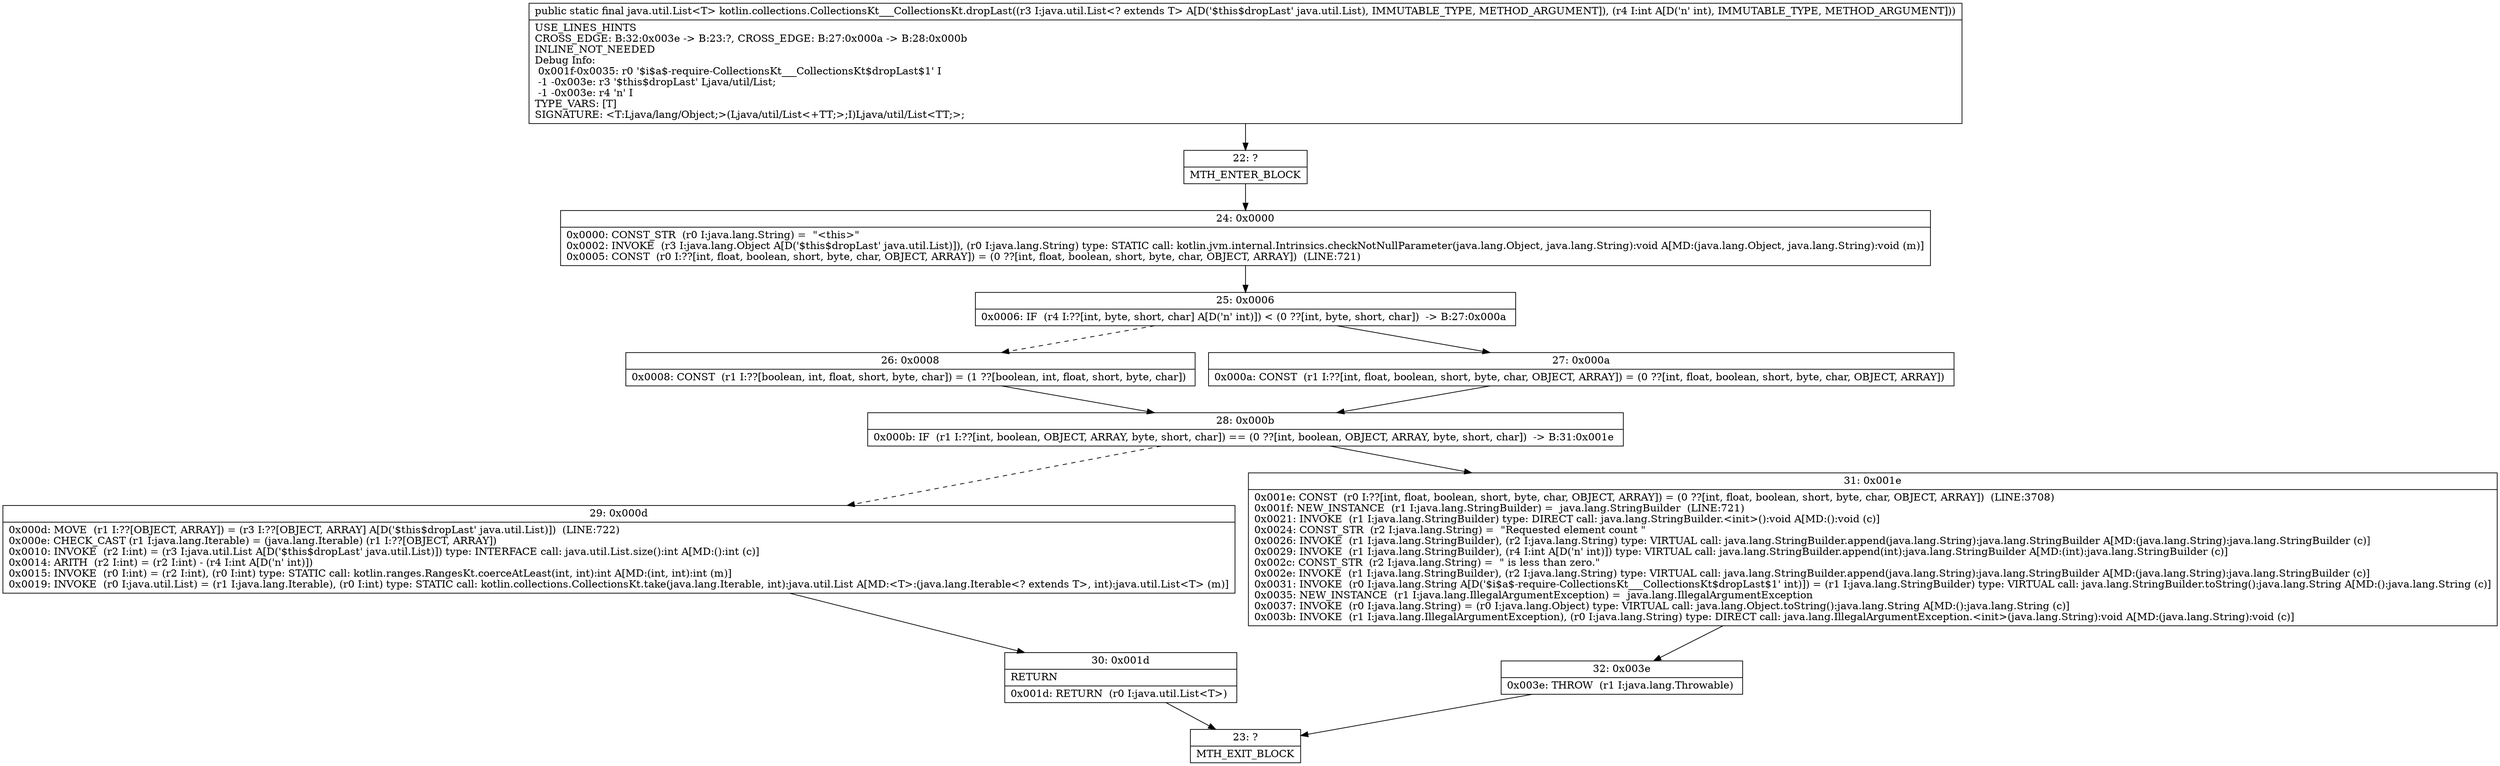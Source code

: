 digraph "CFG forkotlin.collections.CollectionsKt___CollectionsKt.dropLast(Ljava\/util\/List;I)Ljava\/util\/List;" {
Node_22 [shape=record,label="{22\:\ ?|MTH_ENTER_BLOCK\l}"];
Node_24 [shape=record,label="{24\:\ 0x0000|0x0000: CONST_STR  (r0 I:java.lang.String) =  \"\<this\>\" \l0x0002: INVOKE  (r3 I:java.lang.Object A[D('$this$dropLast' java.util.List)]), (r0 I:java.lang.String) type: STATIC call: kotlin.jvm.internal.Intrinsics.checkNotNullParameter(java.lang.Object, java.lang.String):void A[MD:(java.lang.Object, java.lang.String):void (m)]\l0x0005: CONST  (r0 I:??[int, float, boolean, short, byte, char, OBJECT, ARRAY]) = (0 ??[int, float, boolean, short, byte, char, OBJECT, ARRAY])  (LINE:721)\l}"];
Node_25 [shape=record,label="{25\:\ 0x0006|0x0006: IF  (r4 I:??[int, byte, short, char] A[D('n' int)]) \< (0 ??[int, byte, short, char])  \-\> B:27:0x000a \l}"];
Node_26 [shape=record,label="{26\:\ 0x0008|0x0008: CONST  (r1 I:??[boolean, int, float, short, byte, char]) = (1 ??[boolean, int, float, short, byte, char]) \l}"];
Node_28 [shape=record,label="{28\:\ 0x000b|0x000b: IF  (r1 I:??[int, boolean, OBJECT, ARRAY, byte, short, char]) == (0 ??[int, boolean, OBJECT, ARRAY, byte, short, char])  \-\> B:31:0x001e \l}"];
Node_29 [shape=record,label="{29\:\ 0x000d|0x000d: MOVE  (r1 I:??[OBJECT, ARRAY]) = (r3 I:??[OBJECT, ARRAY] A[D('$this$dropLast' java.util.List)])  (LINE:722)\l0x000e: CHECK_CAST (r1 I:java.lang.Iterable) = (java.lang.Iterable) (r1 I:??[OBJECT, ARRAY]) \l0x0010: INVOKE  (r2 I:int) = (r3 I:java.util.List A[D('$this$dropLast' java.util.List)]) type: INTERFACE call: java.util.List.size():int A[MD:():int (c)]\l0x0014: ARITH  (r2 I:int) = (r2 I:int) \- (r4 I:int A[D('n' int)]) \l0x0015: INVOKE  (r0 I:int) = (r2 I:int), (r0 I:int) type: STATIC call: kotlin.ranges.RangesKt.coerceAtLeast(int, int):int A[MD:(int, int):int (m)]\l0x0019: INVOKE  (r0 I:java.util.List) = (r1 I:java.lang.Iterable), (r0 I:int) type: STATIC call: kotlin.collections.CollectionsKt.take(java.lang.Iterable, int):java.util.List A[MD:\<T\>:(java.lang.Iterable\<? extends T\>, int):java.util.List\<T\> (m)]\l}"];
Node_30 [shape=record,label="{30\:\ 0x001d|RETURN\l|0x001d: RETURN  (r0 I:java.util.List\<T\>) \l}"];
Node_23 [shape=record,label="{23\:\ ?|MTH_EXIT_BLOCK\l}"];
Node_31 [shape=record,label="{31\:\ 0x001e|0x001e: CONST  (r0 I:??[int, float, boolean, short, byte, char, OBJECT, ARRAY]) = (0 ??[int, float, boolean, short, byte, char, OBJECT, ARRAY])  (LINE:3708)\l0x001f: NEW_INSTANCE  (r1 I:java.lang.StringBuilder) =  java.lang.StringBuilder  (LINE:721)\l0x0021: INVOKE  (r1 I:java.lang.StringBuilder) type: DIRECT call: java.lang.StringBuilder.\<init\>():void A[MD:():void (c)]\l0x0024: CONST_STR  (r2 I:java.lang.String) =  \"Requested element count \" \l0x0026: INVOKE  (r1 I:java.lang.StringBuilder), (r2 I:java.lang.String) type: VIRTUAL call: java.lang.StringBuilder.append(java.lang.String):java.lang.StringBuilder A[MD:(java.lang.String):java.lang.StringBuilder (c)]\l0x0029: INVOKE  (r1 I:java.lang.StringBuilder), (r4 I:int A[D('n' int)]) type: VIRTUAL call: java.lang.StringBuilder.append(int):java.lang.StringBuilder A[MD:(int):java.lang.StringBuilder (c)]\l0x002c: CONST_STR  (r2 I:java.lang.String) =  \" is less than zero.\" \l0x002e: INVOKE  (r1 I:java.lang.StringBuilder), (r2 I:java.lang.String) type: VIRTUAL call: java.lang.StringBuilder.append(java.lang.String):java.lang.StringBuilder A[MD:(java.lang.String):java.lang.StringBuilder (c)]\l0x0031: INVOKE  (r0 I:java.lang.String A[D('$i$a$\-require\-CollectionsKt___CollectionsKt$dropLast$1' int)]) = (r1 I:java.lang.StringBuilder) type: VIRTUAL call: java.lang.StringBuilder.toString():java.lang.String A[MD:():java.lang.String (c)]\l0x0035: NEW_INSTANCE  (r1 I:java.lang.IllegalArgumentException) =  java.lang.IllegalArgumentException \l0x0037: INVOKE  (r0 I:java.lang.String) = (r0 I:java.lang.Object) type: VIRTUAL call: java.lang.Object.toString():java.lang.String A[MD:():java.lang.String (c)]\l0x003b: INVOKE  (r1 I:java.lang.IllegalArgumentException), (r0 I:java.lang.String) type: DIRECT call: java.lang.IllegalArgumentException.\<init\>(java.lang.String):void A[MD:(java.lang.String):void (c)]\l}"];
Node_32 [shape=record,label="{32\:\ 0x003e|0x003e: THROW  (r1 I:java.lang.Throwable) \l}"];
Node_27 [shape=record,label="{27\:\ 0x000a|0x000a: CONST  (r1 I:??[int, float, boolean, short, byte, char, OBJECT, ARRAY]) = (0 ??[int, float, boolean, short, byte, char, OBJECT, ARRAY]) \l}"];
MethodNode[shape=record,label="{public static final java.util.List\<T\> kotlin.collections.CollectionsKt___CollectionsKt.dropLast((r3 I:java.util.List\<? extends T\> A[D('$this$dropLast' java.util.List), IMMUTABLE_TYPE, METHOD_ARGUMENT]), (r4 I:int A[D('n' int), IMMUTABLE_TYPE, METHOD_ARGUMENT]))  | USE_LINES_HINTS\lCROSS_EDGE: B:32:0x003e \-\> B:23:?, CROSS_EDGE: B:27:0x000a \-\> B:28:0x000b\lINLINE_NOT_NEEDED\lDebug Info:\l  0x001f\-0x0035: r0 '$i$a$\-require\-CollectionsKt___CollectionsKt$dropLast$1' I\l  \-1 \-0x003e: r3 '$this$dropLast' Ljava\/util\/List;\l  \-1 \-0x003e: r4 'n' I\lTYPE_VARS: [T]\lSIGNATURE: \<T:Ljava\/lang\/Object;\>(Ljava\/util\/List\<+TT;\>;I)Ljava\/util\/List\<TT;\>;\l}"];
MethodNode -> Node_22;Node_22 -> Node_24;
Node_24 -> Node_25;
Node_25 -> Node_26[style=dashed];
Node_25 -> Node_27;
Node_26 -> Node_28;
Node_28 -> Node_29[style=dashed];
Node_28 -> Node_31;
Node_29 -> Node_30;
Node_30 -> Node_23;
Node_31 -> Node_32;
Node_32 -> Node_23;
Node_27 -> Node_28;
}

